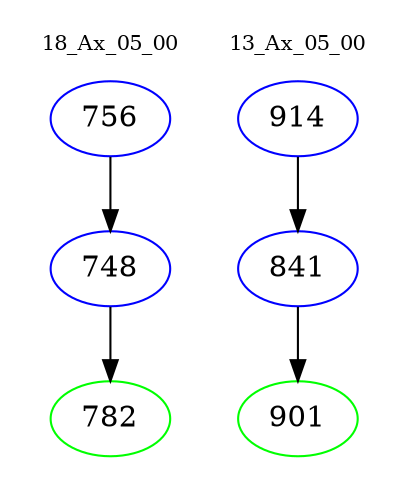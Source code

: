 digraph{
subgraph cluster_0 {
color = white
label = "18_Ax_05_00";
fontsize=10;
T0_756 [label="756", color="blue"]
T0_756 -> T0_748 [color="black"]
T0_748 [label="748", color="blue"]
T0_748 -> T0_782 [color="black"]
T0_782 [label="782", color="green"]
}
subgraph cluster_1 {
color = white
label = "13_Ax_05_00";
fontsize=10;
T1_914 [label="914", color="blue"]
T1_914 -> T1_841 [color="black"]
T1_841 [label="841", color="blue"]
T1_841 -> T1_901 [color="black"]
T1_901 [label="901", color="green"]
}
}
